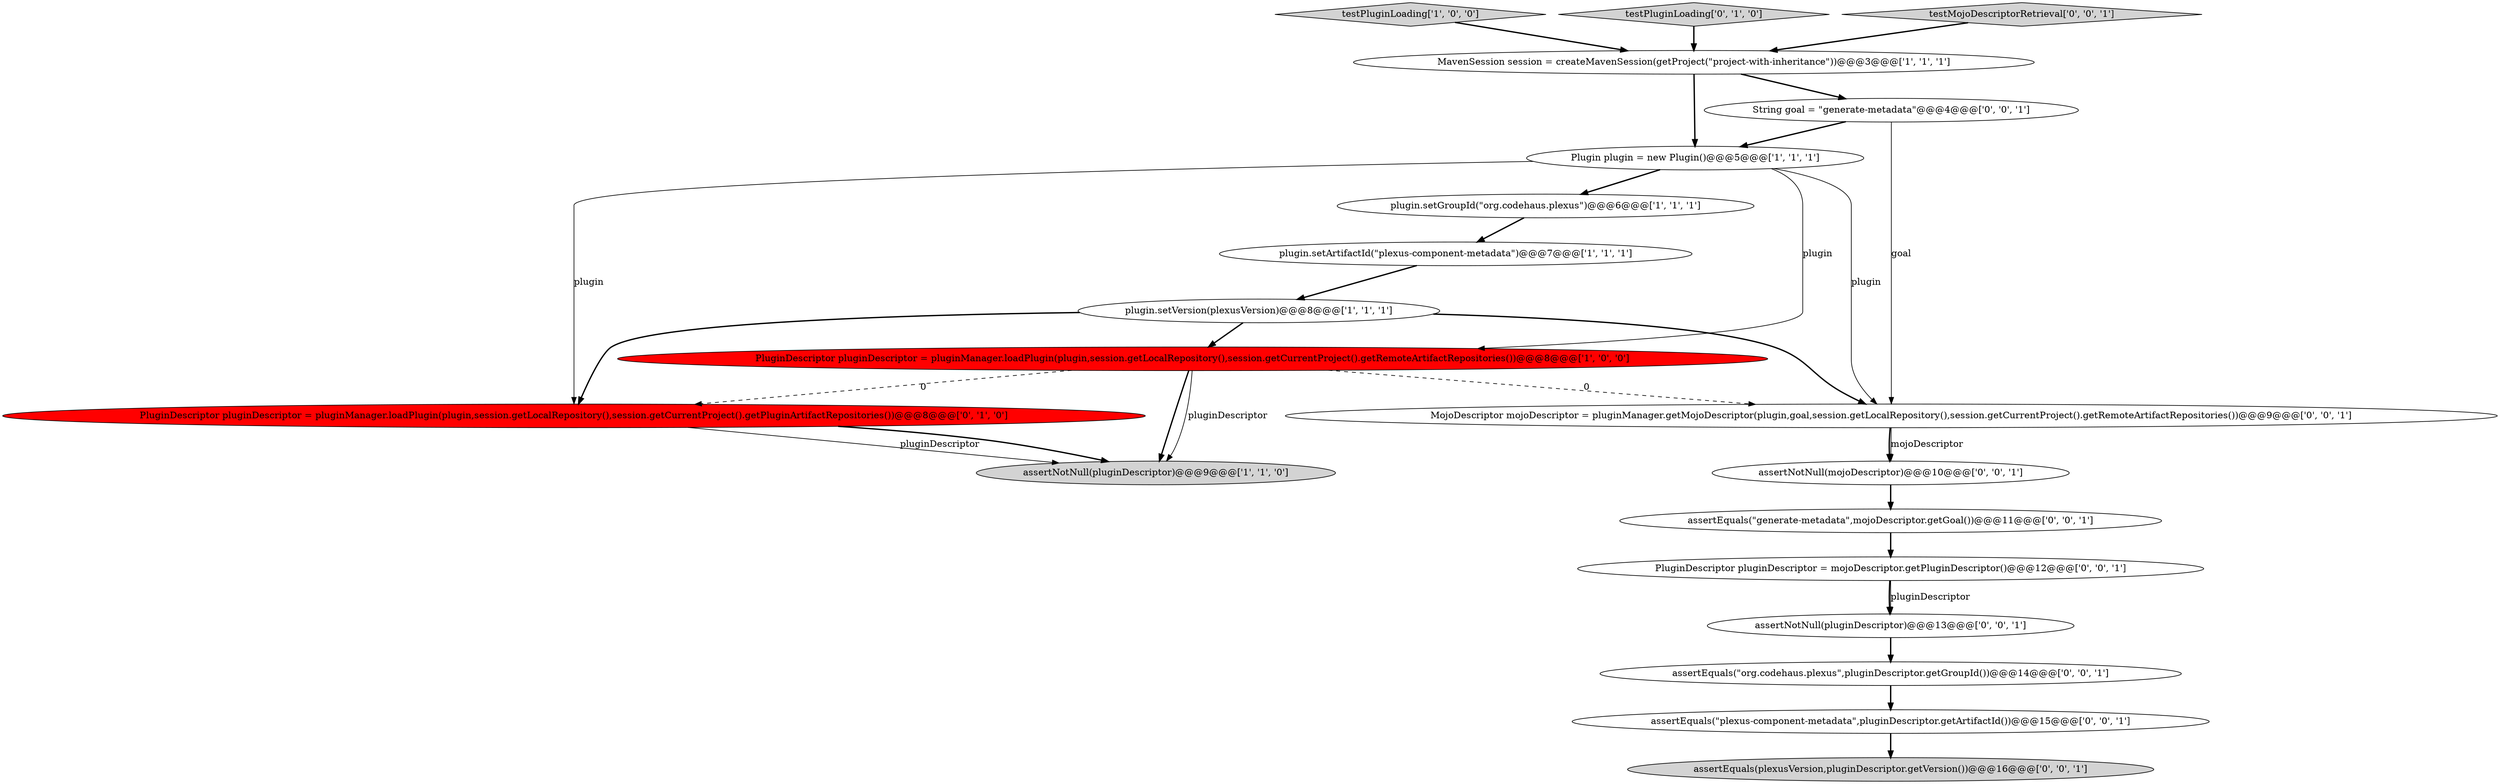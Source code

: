 digraph {
2 [style = filled, label = "plugin.setVersion(plexusVersion)@@@8@@@['1', '1', '1']", fillcolor = white, shape = ellipse image = "AAA0AAABBB1BBB"];
9 [style = filled, label = "PluginDescriptor pluginDescriptor = pluginManager.loadPlugin(plugin,session.getLocalRepository(),session.getCurrentProject().getPluginArtifactRepositories())@@@8@@@['0', '1', '0']", fillcolor = red, shape = ellipse image = "AAA1AAABBB2BBB"];
5 [style = filled, label = "plugin.setGroupId(\"org.codehaus.plexus\")@@@6@@@['1', '1', '1']", fillcolor = white, shape = ellipse image = "AAA0AAABBB1BBB"];
0 [style = filled, label = "PluginDescriptor pluginDescriptor = pluginManager.loadPlugin(plugin,session.getLocalRepository(),session.getCurrentProject().getRemoteArtifactRepositories())@@@8@@@['1', '0', '0']", fillcolor = red, shape = ellipse image = "AAA1AAABBB1BBB"];
7 [style = filled, label = "MavenSession session = createMavenSession(getProject(\"project-with-inheritance\"))@@@3@@@['1', '1', '1']", fillcolor = white, shape = ellipse image = "AAA0AAABBB1BBB"];
10 [style = filled, label = "assertEquals(\"plexus-component-metadata\",pluginDescriptor.getArtifactId())@@@15@@@['0', '0', '1']", fillcolor = white, shape = ellipse image = "AAA0AAABBB3BBB"];
18 [style = filled, label = "assertNotNull(mojoDescriptor)@@@10@@@['0', '0', '1']", fillcolor = white, shape = ellipse image = "AAA0AAABBB3BBB"];
3 [style = filled, label = "assertNotNull(pluginDescriptor)@@@9@@@['1', '1', '0']", fillcolor = lightgray, shape = ellipse image = "AAA0AAABBB1BBB"];
19 [style = filled, label = "PluginDescriptor pluginDescriptor = mojoDescriptor.getPluginDescriptor()@@@12@@@['0', '0', '1']", fillcolor = white, shape = ellipse image = "AAA0AAABBB3BBB"];
4 [style = filled, label = "Plugin plugin = new Plugin()@@@5@@@['1', '1', '1']", fillcolor = white, shape = ellipse image = "AAA0AAABBB1BBB"];
12 [style = filled, label = "assertNotNull(pluginDescriptor)@@@13@@@['0', '0', '1']", fillcolor = white, shape = ellipse image = "AAA0AAABBB3BBB"];
11 [style = filled, label = "assertEquals(\"org.codehaus.plexus\",pluginDescriptor.getGroupId())@@@14@@@['0', '0', '1']", fillcolor = white, shape = ellipse image = "AAA0AAABBB3BBB"];
14 [style = filled, label = "assertEquals(plexusVersion,pluginDescriptor.getVersion())@@@16@@@['0', '0', '1']", fillcolor = lightgray, shape = ellipse image = "AAA0AAABBB3BBB"];
1 [style = filled, label = "testPluginLoading['1', '0', '0']", fillcolor = lightgray, shape = diamond image = "AAA0AAABBB1BBB"];
8 [style = filled, label = "testPluginLoading['0', '1', '0']", fillcolor = lightgray, shape = diamond image = "AAA0AAABBB2BBB"];
16 [style = filled, label = "MojoDescriptor mojoDescriptor = pluginManager.getMojoDescriptor(plugin,goal,session.getLocalRepository(),session.getCurrentProject().getRemoteArtifactRepositories())@@@9@@@['0', '0', '1']", fillcolor = white, shape = ellipse image = "AAA0AAABBB3BBB"];
13 [style = filled, label = "assertEquals(\"generate-metadata\",mojoDescriptor.getGoal())@@@11@@@['0', '0', '1']", fillcolor = white, shape = ellipse image = "AAA0AAABBB3BBB"];
6 [style = filled, label = "plugin.setArtifactId(\"plexus-component-metadata\")@@@7@@@['1', '1', '1']", fillcolor = white, shape = ellipse image = "AAA0AAABBB1BBB"];
17 [style = filled, label = "testMojoDescriptorRetrieval['0', '0', '1']", fillcolor = lightgray, shape = diamond image = "AAA0AAABBB3BBB"];
15 [style = filled, label = "String goal = \"generate-metadata\"@@@4@@@['0', '0', '1']", fillcolor = white, shape = ellipse image = "AAA0AAABBB3BBB"];
0->3 [style = bold, label=""];
16->18 [style = bold, label=""];
4->9 [style = solid, label="plugin"];
15->16 [style = solid, label="goal"];
19->12 [style = bold, label=""];
10->14 [style = bold, label=""];
16->18 [style = solid, label="mojoDescriptor"];
12->11 [style = bold, label=""];
0->16 [style = dashed, label="0"];
7->4 [style = bold, label=""];
2->9 [style = bold, label=""];
1->7 [style = bold, label=""];
4->16 [style = solid, label="plugin"];
8->7 [style = bold, label=""];
6->2 [style = bold, label=""];
17->7 [style = bold, label=""];
13->19 [style = bold, label=""];
2->0 [style = bold, label=""];
9->3 [style = solid, label="pluginDescriptor"];
0->3 [style = solid, label="pluginDescriptor"];
5->6 [style = bold, label=""];
19->12 [style = solid, label="pluginDescriptor"];
11->10 [style = bold, label=""];
4->0 [style = solid, label="plugin"];
15->4 [style = bold, label=""];
18->13 [style = bold, label=""];
9->3 [style = bold, label=""];
7->15 [style = bold, label=""];
0->9 [style = dashed, label="0"];
4->5 [style = bold, label=""];
2->16 [style = bold, label=""];
}
